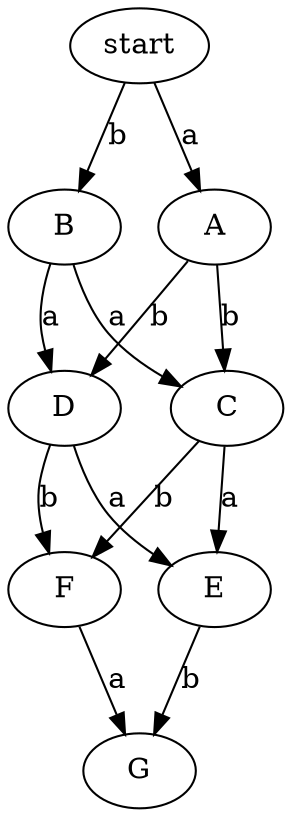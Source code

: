 digraph G {
	"start" -> "B" [label="b"]
	"start" -> "A" [label="a"]
	"D" -> "F" [label="b"]
	"D" -> "E" [label="a"]
	"F" -> "G" [label="a"]
	"B" -> "D" [label="a"]
	"B" -> "C" [label="a"]
	"A" -> "D" [label="b"]
	"A" -> "C" [label="b"]
	"E" -> "G" [label="b"]
	"C" -> "F" [label="b"]
	"C" -> "E" [label="a"]
} 
 /* 
	<D -b-> A / >D -b-> F
	<C -b-> A / >C -b-> F
	<C -b-> A / >C -a-> E
	>start -a-> A / >C -b-> F
	>A -b-> C / >A -b-> C
	<E -a-> D / >E -b-> G
	>A -b-> C / >A -b-> D
	>C -a-> E / >C -b-> F
	>A -b-> D / >A -b-> D
	<E -a-> D / <E -a-> D
	<D -b-> A / <D -a-> B
	<B -b-> start / >B -a-> D
	>B -a-> D / >B -a-> D
	<G -b-> E / <G -a-> F
	<D -a-> B / >D -b-> F
	>start -a-> A / >E -b-> G
	<B -b-> start / >B -a-> C
	<D -b-> A / >D -a-> E
	<F -b-> D / <F -b-> D
	<F -b-> D / >F -a-> G
	<E -a-> C / >E -b-> G
	>D -a-> E / >D -b-> F
	<E -a-> C / <E -a-> D
	<A -a-> start / >A -b-> C
	<A -a-> start / >A -b-> D
	>start -a-> A / >A -b-> C
	>start -a-> A / >A -b-> D
	<E -a-> C / <E -a-> C
	>B -a-> C / >B -a-> D
	<F -b-> C / <F -b-> D
	<C -a-> B / >C -b-> F
	<F -b-> C / >F -a-> G
	>B -a-> C / >B -a-> C
	>start -a-> A / >start -b-> B
	<F -b-> C / <F -b-> C
	<D -a-> B / >D -a-> E
	<C -a-> B / >C -a-> E
	>start -a-> A / >D -b-> F
	<C -b-> A / <C -a-> B
*/